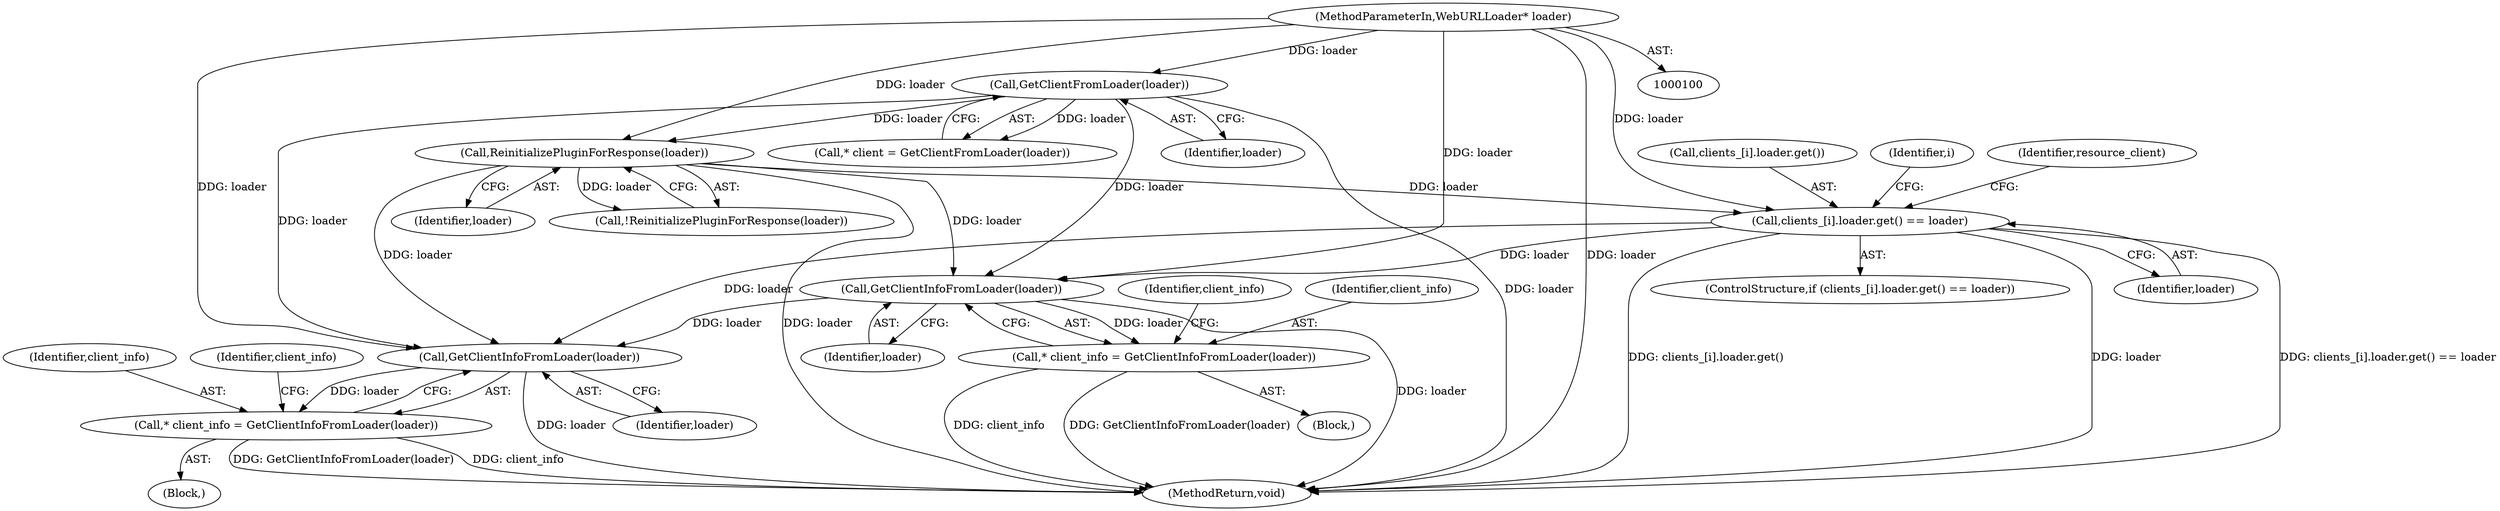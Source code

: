 digraph "0_Chrome_ea3d1d84be3d6f97bf50e76511c9e26af6895533_45@pointer" {
"1000175" [label="(Call,clients_[i].loader.get() == loader)"];
"1000150" [label="(Call,ReinitializePluginForResponse(loader))"];
"1000115" [label="(Call,GetClientFromLoader(loader))"];
"1000101" [label="(MethodParameterIn,WebURLLoader* loader)"];
"1000230" [label="(Call,GetClientInfoFromLoader(loader))"];
"1000228" [label="(Call,* client_info = GetClientInfoFromLoader(loader))"];
"1000262" [label="(Call,GetClientInfoFromLoader(loader))"];
"1000260" [label="(Call,* client_info = GetClientInfoFromLoader(loader))"];
"1000116" [label="(Identifier,loader)"];
"1000226" [label="(Block,)"];
"1000265" [label="(Identifier,client_info)"];
"1000101" [label="(MethodParameterIn,WebURLLoader* loader)"];
"1000151" [label="(Identifier,loader)"];
"1000115" [label="(Call,GetClientFromLoader(loader))"];
"1000174" [label="(ControlStructure,if (clients_[i].loader.get() == loader))"];
"1000113" [label="(Call,* client = GetClientFromLoader(loader))"];
"1000258" [label="(Block,)"];
"1000230" [label="(Call,GetClientInfoFromLoader(loader))"];
"1000260" [label="(Call,* client_info = GetClientInfoFromLoader(loader))"];
"1000176" [label="(Call,clients_[i].loader.get())"];
"1000262" [label="(Call,GetClientInfoFromLoader(loader))"];
"1000150" [label="(Call,ReinitializePluginForResponse(loader))"];
"1000272" [label="(MethodReturn,void)"];
"1000263" [label="(Identifier,loader)"];
"1000149" [label="(Call,!ReinitializePluginForResponse(loader))"];
"1000175" [label="(Call,clients_[i].loader.get() == loader)"];
"1000172" [label="(Identifier,i)"];
"1000231" [label="(Identifier,loader)"];
"1000228" [label="(Call,* client_info = GetClientInfoFromLoader(loader))"];
"1000181" [label="(Identifier,resource_client)"];
"1000261" [label="(Identifier,client_info)"];
"1000177" [label="(Identifier,loader)"];
"1000233" [label="(Identifier,client_info)"];
"1000229" [label="(Identifier,client_info)"];
"1000175" -> "1000174"  [label="AST: "];
"1000175" -> "1000177"  [label="CFG: "];
"1000176" -> "1000175"  [label="AST: "];
"1000177" -> "1000175"  [label="AST: "];
"1000181" -> "1000175"  [label="CFG: "];
"1000172" -> "1000175"  [label="CFG: "];
"1000175" -> "1000272"  [label="DDG: clients_[i].loader.get()"];
"1000175" -> "1000272"  [label="DDG: loader"];
"1000175" -> "1000272"  [label="DDG: clients_[i].loader.get() == loader"];
"1000150" -> "1000175"  [label="DDG: loader"];
"1000101" -> "1000175"  [label="DDG: loader"];
"1000175" -> "1000230"  [label="DDG: loader"];
"1000175" -> "1000262"  [label="DDG: loader"];
"1000150" -> "1000149"  [label="AST: "];
"1000150" -> "1000151"  [label="CFG: "];
"1000151" -> "1000150"  [label="AST: "];
"1000149" -> "1000150"  [label="CFG: "];
"1000150" -> "1000272"  [label="DDG: loader"];
"1000150" -> "1000149"  [label="DDG: loader"];
"1000115" -> "1000150"  [label="DDG: loader"];
"1000101" -> "1000150"  [label="DDG: loader"];
"1000150" -> "1000230"  [label="DDG: loader"];
"1000150" -> "1000262"  [label="DDG: loader"];
"1000115" -> "1000113"  [label="AST: "];
"1000115" -> "1000116"  [label="CFG: "];
"1000116" -> "1000115"  [label="AST: "];
"1000113" -> "1000115"  [label="CFG: "];
"1000115" -> "1000272"  [label="DDG: loader"];
"1000115" -> "1000113"  [label="DDG: loader"];
"1000101" -> "1000115"  [label="DDG: loader"];
"1000115" -> "1000230"  [label="DDG: loader"];
"1000115" -> "1000262"  [label="DDG: loader"];
"1000101" -> "1000100"  [label="AST: "];
"1000101" -> "1000272"  [label="DDG: loader"];
"1000101" -> "1000230"  [label="DDG: loader"];
"1000101" -> "1000262"  [label="DDG: loader"];
"1000230" -> "1000228"  [label="AST: "];
"1000230" -> "1000231"  [label="CFG: "];
"1000231" -> "1000230"  [label="AST: "];
"1000228" -> "1000230"  [label="CFG: "];
"1000230" -> "1000272"  [label="DDG: loader"];
"1000230" -> "1000228"  [label="DDG: loader"];
"1000230" -> "1000262"  [label="DDG: loader"];
"1000228" -> "1000226"  [label="AST: "];
"1000229" -> "1000228"  [label="AST: "];
"1000233" -> "1000228"  [label="CFG: "];
"1000228" -> "1000272"  [label="DDG: client_info"];
"1000228" -> "1000272"  [label="DDG: GetClientInfoFromLoader(loader)"];
"1000262" -> "1000260"  [label="AST: "];
"1000262" -> "1000263"  [label="CFG: "];
"1000263" -> "1000262"  [label="AST: "];
"1000260" -> "1000262"  [label="CFG: "];
"1000262" -> "1000272"  [label="DDG: loader"];
"1000262" -> "1000260"  [label="DDG: loader"];
"1000260" -> "1000258"  [label="AST: "];
"1000261" -> "1000260"  [label="AST: "];
"1000265" -> "1000260"  [label="CFG: "];
"1000260" -> "1000272"  [label="DDG: GetClientInfoFromLoader(loader)"];
"1000260" -> "1000272"  [label="DDG: client_info"];
}
